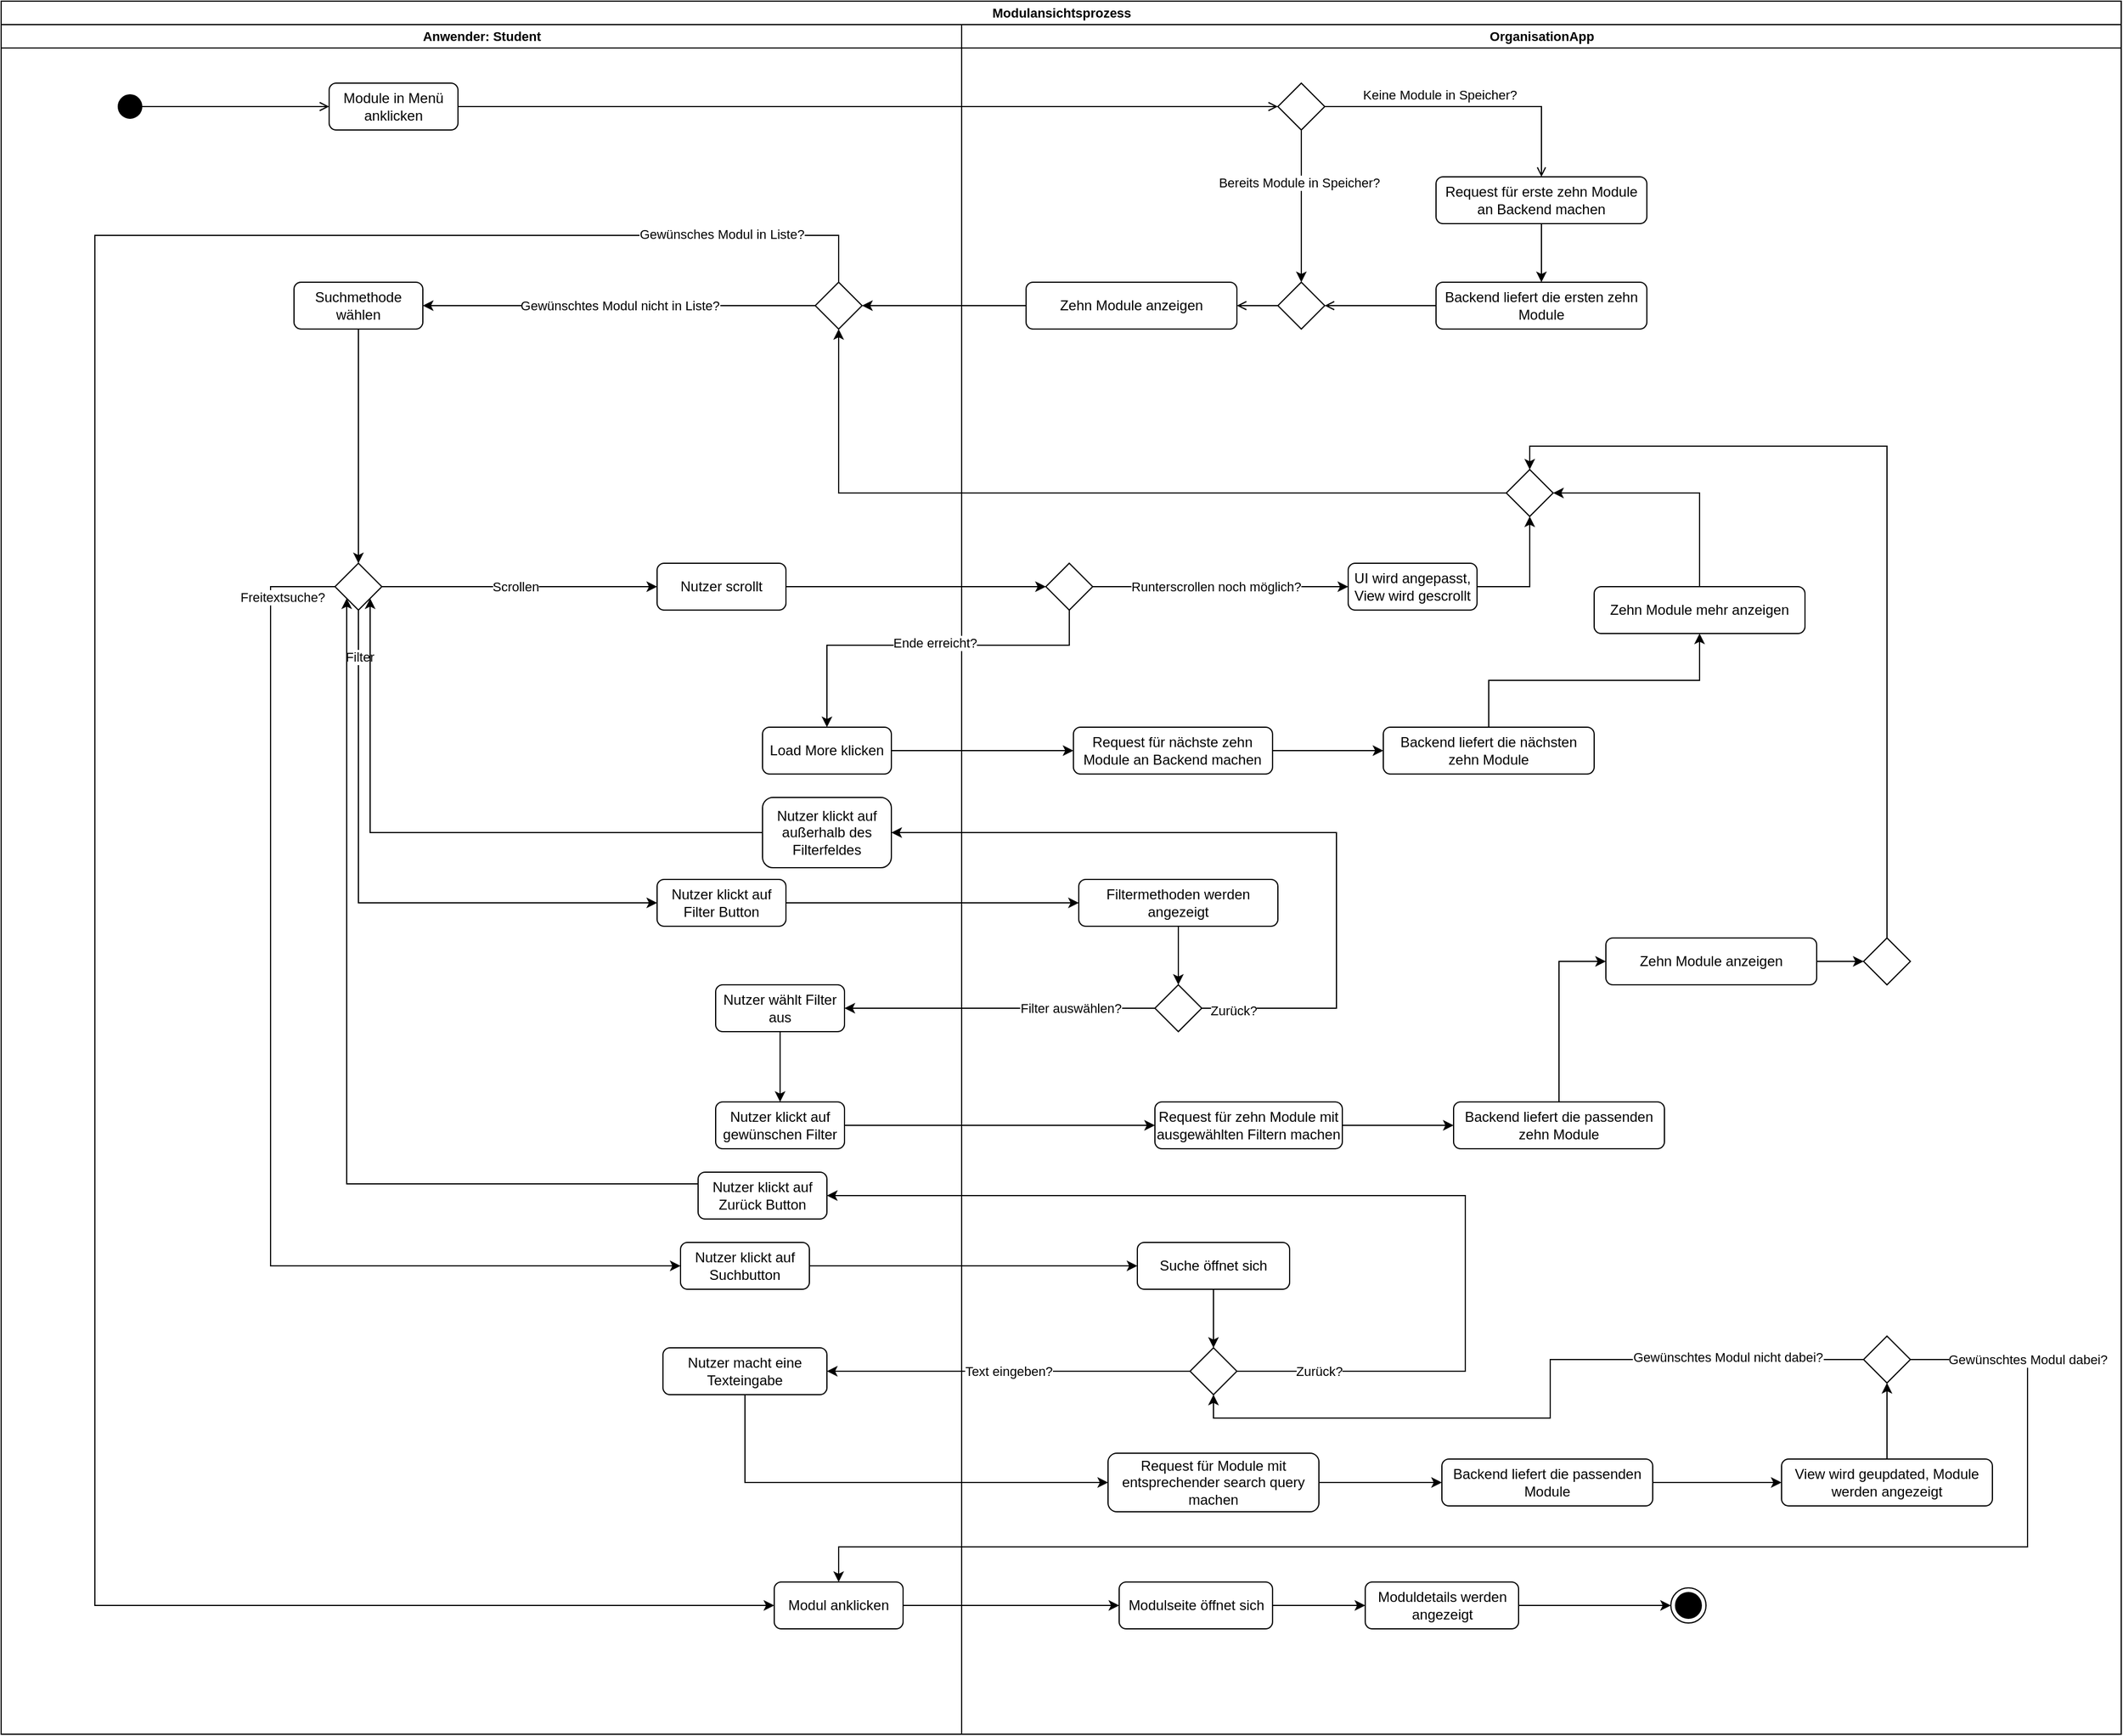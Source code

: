 <mxfile version="22.1.18" type="device">
  <diagram id="prtHgNgQTEPvFCAcTncT" name="Page-1">
    <mxGraphModel dx="2476" dy="1744" grid="1" gridSize="10" guides="1" tooltips="1" connect="1" arrows="1" fold="1" page="1" pageScale="1" pageWidth="2339" pageHeight="3300" math="0" shadow="0">
      <root>
        <mxCell id="0" />
        <mxCell id="1" parent="0" />
        <mxCell id="r15vyIwHmRAf6tkdbMvE-11" value="Modulansichtsprozess" style="swimlane;childLayout=stackLayout;resizeParent=1;resizeParentMax=0;startSize=20;html=1;fontFamily=Helvetica;fontSize=11;fontColor=default;" parent="1" vertex="1">
          <mxGeometry x="220" y="50" width="1810" height="1480" as="geometry" />
        </mxCell>
        <mxCell id="r15vyIwHmRAf6tkdbMvE-21" style="edgeStyle=orthogonalEdgeStyle;shape=connector;rounded=0;orthogonalLoop=1;jettySize=auto;html=1;labelBackgroundColor=default;strokeColor=default;align=center;verticalAlign=middle;fontFamily=Helvetica;fontSize=11;fontColor=default;endArrow=open;endFill=0;" parent="r15vyIwHmRAf6tkdbMvE-11" source="r15vyIwHmRAf6tkdbMvE-18" target="r15vyIwHmRAf6tkdbMvE-20" edge="1">
          <mxGeometry relative="1" as="geometry" />
        </mxCell>
        <mxCell id="QunfoDuiT3JNYUIYLlpC-7" style="edgeStyle=orthogonalEdgeStyle;rounded=0;orthogonalLoop=1;jettySize=auto;html=1;entryX=1;entryY=0.5;entryDx=0;entryDy=0;" edge="1" parent="r15vyIwHmRAf6tkdbMvE-11" source="0JrusJnMJfVBX46V95SI-2" target="0JrusJnMJfVBX46V95SI-110">
          <mxGeometry relative="1" as="geometry" />
        </mxCell>
        <mxCell id="QunfoDuiT3JNYUIYLlpC-31" style="edgeStyle=orthogonalEdgeStyle;rounded=0;orthogonalLoop=1;jettySize=auto;html=1;entryX=0.5;entryY=1;entryDx=0;entryDy=0;exitX=0;exitY=0.5;exitDx=0;exitDy=0;" edge="1" parent="r15vyIwHmRAf6tkdbMvE-11" source="QunfoDuiT3JNYUIYLlpC-45" target="0JrusJnMJfVBX46V95SI-110">
          <mxGeometry relative="1" as="geometry">
            <Array as="points">
              <mxPoint x="715" y="420" />
            </Array>
          </mxGeometry>
        </mxCell>
        <mxCell id="r15vyIwHmRAf6tkdbMvE-12" value="Anwender: Student" style="swimlane;startSize=20;html=1;fontFamily=Helvetica;fontSize=11;fontColor=default;" parent="r15vyIwHmRAf6tkdbMvE-11" vertex="1">
          <mxGeometry y="20" width="820" height="1460" as="geometry" />
        </mxCell>
        <mxCell id="QunfoDuiT3JNYUIYLlpC-18" value="Gewünschtes Modul nicht in Liste?" style="edgeStyle=orthogonalEdgeStyle;rounded=0;orthogonalLoop=1;jettySize=auto;html=1;exitX=0;exitY=0.5;exitDx=0;exitDy=0;entryX=1;entryY=0.5;entryDx=0;entryDy=0;" edge="1" parent="r15vyIwHmRAf6tkdbMvE-12" source="0JrusJnMJfVBX46V95SI-110" target="QunfoDuiT3JNYUIYLlpC-17">
          <mxGeometry relative="1" as="geometry">
            <mxPoint x="735" y="340" as="sourcePoint" />
          </mxGeometry>
        </mxCell>
        <mxCell id="0JrusJnMJfVBX46V95SI-110" value="" style="rhombus;whiteSpace=wrap;html=1;" parent="r15vyIwHmRAf6tkdbMvE-12" vertex="1">
          <mxGeometry x="695" y="220" width="40" height="40" as="geometry" />
        </mxCell>
        <mxCell id="r15vyIwHmRAf6tkdbMvE-15" value="" style="ellipse;whiteSpace=wrap;html=1;fillColor=#000000;" parent="r15vyIwHmRAf6tkdbMvE-12" vertex="1">
          <mxGeometry x="100" y="60" width="20" height="20" as="geometry" />
        </mxCell>
        <mxCell id="r15vyIwHmRAf6tkdbMvE-18" value="Module in Menü anklicken" style="rounded=1;whiteSpace=wrap;html=1;" parent="r15vyIwHmRAf6tkdbMvE-12" vertex="1">
          <mxGeometry x="280" y="50" width="110" height="40" as="geometry" />
        </mxCell>
        <mxCell id="r15vyIwHmRAf6tkdbMvE-17" style="edgeStyle=orthogonalEdgeStyle;shape=connector;rounded=0;orthogonalLoop=1;jettySize=auto;html=1;labelBackgroundColor=default;strokeColor=default;align=center;verticalAlign=middle;fontFamily=Helvetica;fontSize=11;fontColor=default;endArrow=open;endFill=0;" parent="r15vyIwHmRAf6tkdbMvE-12" source="r15vyIwHmRAf6tkdbMvE-15" target="r15vyIwHmRAf6tkdbMvE-18" edge="1">
          <mxGeometry relative="1" as="geometry">
            <mxPoint x="470" y="50" as="targetPoint" />
          </mxGeometry>
        </mxCell>
        <mxCell id="QunfoDuiT3JNYUIYLlpC-17" value="Suchmethode wählen" style="rounded=1;whiteSpace=wrap;html=1;" vertex="1" parent="r15vyIwHmRAf6tkdbMvE-12">
          <mxGeometry x="250" y="220" width="110" height="40" as="geometry" />
        </mxCell>
        <mxCell id="QunfoDuiT3JNYUIYLlpC-8" style="edgeStyle=orthogonalEdgeStyle;rounded=0;orthogonalLoop=1;jettySize=auto;html=1;entryX=0;entryY=0.5;entryDx=0;entryDy=0;exitX=0.5;exitY=0;exitDx=0;exitDy=0;" edge="1" parent="r15vyIwHmRAf6tkdbMvE-11" source="0JrusJnMJfVBX46V95SI-110" target="QunfoDuiT3JNYUIYLlpC-10">
          <mxGeometry relative="1" as="geometry">
            <mxPoint x="670" y="320" as="targetPoint" />
            <Array as="points">
              <mxPoint x="715" y="200" />
              <mxPoint x="80" y="200" />
              <mxPoint x="80" y="1370" />
            </Array>
          </mxGeometry>
        </mxCell>
        <mxCell id="QunfoDuiT3JNYUIYLlpC-9" value="Gewünsches Modul in Liste?" style="edgeLabel;html=1;align=center;verticalAlign=middle;resizable=0;points=[];" vertex="1" connectable="0" parent="QunfoDuiT3JNYUIYLlpC-8">
          <mxGeometry x="0.092" y="1" relative="1" as="geometry">
            <mxPoint x="534" y="-650" as="offset" />
          </mxGeometry>
        </mxCell>
        <mxCell id="QunfoDuiT3JNYUIYLlpC-19" style="edgeStyle=orthogonalEdgeStyle;rounded=0;orthogonalLoop=1;jettySize=auto;html=1;entryX=0.5;entryY=0;entryDx=0;entryDy=0;" edge="1" parent="r15vyIwHmRAf6tkdbMvE-11" source="QunfoDuiT3JNYUIYLlpC-17" target="QunfoDuiT3JNYUIYLlpC-20">
          <mxGeometry relative="1" as="geometry">
            <mxPoint x="305" y="680" as="targetPoint" />
          </mxGeometry>
        </mxCell>
        <mxCell id="r15vyIwHmRAf6tkdbMvE-13" value="OrganisationApp" style="swimlane;startSize=20;html=1;fontFamily=Helvetica;fontSize=11;fontColor=default;" parent="r15vyIwHmRAf6tkdbMvE-11" vertex="1">
          <mxGeometry x="820" y="20" width="990" height="1460" as="geometry" />
        </mxCell>
        <mxCell id="0JrusJnMJfVBX46V95SI-3" style="edgeStyle=orthogonalEdgeStyle;rounded=0;orthogonalLoop=1;jettySize=auto;html=1;endArrow=open;endFill=0;entryX=0.5;entryY=0;entryDx=0;entryDy=0;" parent="r15vyIwHmRAf6tkdbMvE-13" source="r15vyIwHmRAf6tkdbMvE-20" target="lxgantifRZ7oLD4zVD7n-150" edge="1">
          <mxGeometry relative="1" as="geometry" />
        </mxCell>
        <mxCell id="0JrusJnMJfVBX46V95SI-4" value="Keine Module in Speicher?" style="edgeLabel;html=1;align=center;verticalAlign=middle;resizable=0;points=[];" parent="0JrusJnMJfVBX46V95SI-3" vertex="1" connectable="0">
          <mxGeometry x="0.131" y="-1" relative="1" as="geometry">
            <mxPoint x="-41" y="-11" as="offset" />
          </mxGeometry>
        </mxCell>
        <mxCell id="QunfoDuiT3JNYUIYLlpC-3" style="edgeStyle=orthogonalEdgeStyle;rounded=0;orthogonalLoop=1;jettySize=auto;html=1;entryX=0.5;entryY=0;entryDx=0;entryDy=0;" edge="1" parent="r15vyIwHmRAf6tkdbMvE-13" source="r15vyIwHmRAf6tkdbMvE-20" target="QunfoDuiT3JNYUIYLlpC-4">
          <mxGeometry relative="1" as="geometry">
            <mxPoint x="90" y="200" as="targetPoint" />
          </mxGeometry>
        </mxCell>
        <mxCell id="QunfoDuiT3JNYUIYLlpC-6" value="Bereits Module in Speicher?" style="edgeLabel;html=1;align=center;verticalAlign=middle;resizable=0;points=[];" vertex="1" connectable="0" parent="QunfoDuiT3JNYUIYLlpC-3">
          <mxGeometry x="-0.314" y="-2" relative="1" as="geometry">
            <mxPoint as="offset" />
          </mxGeometry>
        </mxCell>
        <mxCell id="r15vyIwHmRAf6tkdbMvE-20" value="" style="rhombus;whiteSpace=wrap;html=1;" parent="r15vyIwHmRAf6tkdbMvE-13" vertex="1">
          <mxGeometry x="270" y="50" width="40" height="40" as="geometry" />
        </mxCell>
        <mxCell id="0JrusJnMJfVBX46V95SI-2" value="Zehn Module anzeigen" style="rounded=1;whiteSpace=wrap;html=1;" parent="r15vyIwHmRAf6tkdbMvE-13" vertex="1">
          <mxGeometry x="55" y="220" width="180" height="40" as="geometry" />
        </mxCell>
        <mxCell id="QunfoDuiT3JNYUIYLlpC-1" style="edgeStyle=orthogonalEdgeStyle;rounded=0;orthogonalLoop=1;jettySize=auto;html=1;entryX=0.5;entryY=0;entryDx=0;entryDy=0;" edge="1" parent="r15vyIwHmRAf6tkdbMvE-13" source="lxgantifRZ7oLD4zVD7n-150" target="lxgantifRZ7oLD4zVD7n-152">
          <mxGeometry relative="1" as="geometry" />
        </mxCell>
        <mxCell id="lxgantifRZ7oLD4zVD7n-150" value="Request für erste zehn Module an Backend machen" style="rounded=1;whiteSpace=wrap;html=1;" parent="r15vyIwHmRAf6tkdbMvE-13" vertex="1">
          <mxGeometry x="405" y="130" width="180" height="40" as="geometry" />
        </mxCell>
        <mxCell id="lxgantifRZ7oLD4zVD7n-155" style="edgeStyle=orthogonalEdgeStyle;shape=connector;rounded=0;orthogonalLoop=1;jettySize=auto;html=1;labelBackgroundColor=default;strokeColor=default;align=center;verticalAlign=middle;fontFamily=Helvetica;fontSize=11;fontColor=default;endArrow=open;endFill=0;" parent="r15vyIwHmRAf6tkdbMvE-13" source="QunfoDuiT3JNYUIYLlpC-4" target="0JrusJnMJfVBX46V95SI-2" edge="1">
          <mxGeometry relative="1" as="geometry" />
        </mxCell>
        <mxCell id="lxgantifRZ7oLD4zVD7n-152" value="Backend liefert die ersten zehn Module" style="rounded=1;whiteSpace=wrap;html=1;" parent="r15vyIwHmRAf6tkdbMvE-13" vertex="1">
          <mxGeometry x="405" y="220" width="180" height="40" as="geometry" />
        </mxCell>
        <mxCell id="QunfoDuiT3JNYUIYLlpC-5" value="" style="edgeStyle=orthogonalEdgeStyle;shape=connector;rounded=0;orthogonalLoop=1;jettySize=auto;html=1;labelBackgroundColor=default;strokeColor=default;align=center;verticalAlign=middle;fontFamily=Helvetica;fontSize=11;fontColor=default;endArrow=open;endFill=0;" edge="1" parent="r15vyIwHmRAf6tkdbMvE-13" source="lxgantifRZ7oLD4zVD7n-152" target="QunfoDuiT3JNYUIYLlpC-4">
          <mxGeometry relative="1" as="geometry">
            <mxPoint x="1445" y="310" as="sourcePoint" />
            <mxPoint x="1280" y="360" as="targetPoint" />
          </mxGeometry>
        </mxCell>
        <mxCell id="QunfoDuiT3JNYUIYLlpC-4" value="" style="rhombus;whiteSpace=wrap;html=1;" vertex="1" parent="r15vyIwHmRAf6tkdbMvE-13">
          <mxGeometry x="270.0" y="220" width="40" height="40" as="geometry" />
        </mxCell>
        <mxCell id="QunfoDuiT3JNYUIYLlpC-11" style="edgeStyle=orthogonalEdgeStyle;rounded=0;orthogonalLoop=1;jettySize=auto;html=1;" edge="1" parent="r15vyIwHmRAf6tkdbMvE-13" source="QunfoDuiT3JNYUIYLlpC-10" target="QunfoDuiT3JNYUIYLlpC-12">
          <mxGeometry relative="1" as="geometry">
            <mxPoint x="90" y="168.34" as="targetPoint" />
          </mxGeometry>
        </mxCell>
        <mxCell id="QunfoDuiT3JNYUIYLlpC-10" value="Modul anklicken" style="rounded=1;whiteSpace=wrap;html=1;" vertex="1" parent="r15vyIwHmRAf6tkdbMvE-13">
          <mxGeometry x="-160" y="1330.0" width="110" height="40" as="geometry" />
        </mxCell>
        <mxCell id="QunfoDuiT3JNYUIYLlpC-14" style="edgeStyle=orthogonalEdgeStyle;rounded=0;orthogonalLoop=1;jettySize=auto;html=1;entryX=0;entryY=0.5;entryDx=0;entryDy=0;" edge="1" parent="r15vyIwHmRAf6tkdbMvE-13" source="QunfoDuiT3JNYUIYLlpC-12" target="QunfoDuiT3JNYUIYLlpC-47">
          <mxGeometry relative="1" as="geometry">
            <mxPoint x="340.5" y="1350.0" as="targetPoint" />
          </mxGeometry>
        </mxCell>
        <mxCell id="QunfoDuiT3JNYUIYLlpC-12" value="Modulseite öffnet sich" style="rounded=1;whiteSpace=wrap;html=1;" vertex="1" parent="r15vyIwHmRAf6tkdbMvE-13">
          <mxGeometry x="134.5" y="1330.0" width="130.93" height="40" as="geometry" />
        </mxCell>
        <mxCell id="QunfoDuiT3JNYUIYLlpC-48" style="edgeStyle=orthogonalEdgeStyle;rounded=0;orthogonalLoop=1;jettySize=auto;html=1;entryX=0;entryY=0.5;entryDx=0;entryDy=0;" edge="1" parent="r15vyIwHmRAf6tkdbMvE-13" source="QunfoDuiT3JNYUIYLlpC-47" target="QunfoDuiT3JNYUIYLlpC-50">
          <mxGeometry relative="1" as="geometry">
            <mxPoint x="600.5" y="1350.0" as="targetPoint" />
          </mxGeometry>
        </mxCell>
        <mxCell id="QunfoDuiT3JNYUIYLlpC-47" value="Moduldetails werden angezeigt" style="rounded=1;whiteSpace=wrap;html=1;" vertex="1" parent="r15vyIwHmRAf6tkdbMvE-13">
          <mxGeometry x="344.57" y="1330.0" width="130.93" height="40" as="geometry" />
        </mxCell>
        <mxCell id="QunfoDuiT3JNYUIYLlpC-50" value="" style="ellipse;html=1;shape=endState;fillColor=#000000;strokeColor=#000000;fontFamily=Helvetica;fontSize=11;fontColor=default;" vertex="1" parent="r15vyIwHmRAf6tkdbMvE-13">
          <mxGeometry x="605.5" y="1335" width="30" height="30" as="geometry" />
        </mxCell>
        <mxCell id="QunfoDuiT3JNYUIYLlpC-38" style="edgeStyle=orthogonalEdgeStyle;rounded=0;orthogonalLoop=1;jettySize=auto;html=1;entryX=0.5;entryY=0;entryDx=0;entryDy=0;" edge="1" parent="r15vyIwHmRAf6tkdbMvE-13" source="QunfoDuiT3JNYUIYLlpC-33" target="lxgantifRZ7oLD4zVD7n-121">
          <mxGeometry relative="1" as="geometry">
            <Array as="points">
              <mxPoint x="92" y="530" />
              <mxPoint x="-115" y="530" />
            </Array>
          </mxGeometry>
        </mxCell>
        <mxCell id="QunfoDuiT3JNYUIYLlpC-39" value="Ende erreicht?" style="edgeLabel;html=1;align=center;verticalAlign=middle;resizable=0;points=[];" vertex="1" connectable="0" parent="QunfoDuiT3JNYUIYLlpC-38">
          <mxGeometry x="-0.056" y="-2" relative="1" as="geometry">
            <mxPoint as="offset" />
          </mxGeometry>
        </mxCell>
        <mxCell id="QunfoDuiT3JNYUIYLlpC-40" style="edgeStyle=orthogonalEdgeStyle;rounded=0;orthogonalLoop=1;jettySize=auto;html=1;entryX=0;entryY=0.5;entryDx=0;entryDy=0;" edge="1" parent="r15vyIwHmRAf6tkdbMvE-13" source="lxgantifRZ7oLD4zVD7n-121" target="QunfoDuiT3JNYUIYLlpC-41">
          <mxGeometry relative="1" as="geometry">
            <mxPoint x="130" y="620" as="targetPoint" />
          </mxGeometry>
        </mxCell>
        <mxCell id="QunfoDuiT3JNYUIYLlpC-55" style="edgeStyle=orthogonalEdgeStyle;rounded=0;orthogonalLoop=1;jettySize=auto;html=1;" edge="1" parent="r15vyIwHmRAf6tkdbMvE-13" source="QunfoDuiT3JNYUIYLlpC-54" target="QunfoDuiT3JNYUIYLlpC-33">
          <mxGeometry relative="1" as="geometry" />
        </mxCell>
        <mxCell id="QunfoDuiT3JNYUIYLlpC-58" style="edgeStyle=orthogonalEdgeStyle;rounded=0;orthogonalLoop=1;jettySize=auto;html=1;entryX=0;entryY=0.5;entryDx=0;entryDy=0;" edge="1" parent="r15vyIwHmRAf6tkdbMvE-13" source="QunfoDuiT3JNYUIYLlpC-56" target="QunfoDuiT3JNYUIYLlpC-59">
          <mxGeometry relative="1" as="geometry">
            <mxPoint x="71.88" y="730" as="targetPoint" />
          </mxGeometry>
        </mxCell>
        <mxCell id="QunfoDuiT3JNYUIYLlpC-64" style="edgeStyle=orthogonalEdgeStyle;rounded=0;orthogonalLoop=1;jettySize=auto;html=1;entryX=1;entryY=0.5;entryDx=0;entryDy=0;" edge="1" parent="r15vyIwHmRAf6tkdbMvE-13" source="QunfoDuiT3JNYUIYLlpC-62" target="QunfoDuiT3JNYUIYLlpC-66">
          <mxGeometry relative="1" as="geometry">
            <mxPoint x="60" y="840" as="targetPoint" />
          </mxGeometry>
        </mxCell>
        <mxCell id="QunfoDuiT3JNYUIYLlpC-81" value="Filter auswählen?" style="edgeLabel;html=1;align=center;verticalAlign=middle;resizable=0;points=[];" vertex="1" connectable="0" parent="QunfoDuiT3JNYUIYLlpC-64">
          <mxGeometry x="-0.455" relative="1" as="geometry">
            <mxPoint as="offset" />
          </mxGeometry>
        </mxCell>
        <mxCell id="QunfoDuiT3JNYUIYLlpC-69" style="edgeStyle=orthogonalEdgeStyle;rounded=0;orthogonalLoop=1;jettySize=auto;html=1;entryX=0;entryY=0.5;entryDx=0;entryDy=0;" edge="1" parent="r15vyIwHmRAf6tkdbMvE-13" source="QunfoDuiT3JNYUIYLlpC-68" target="QunfoDuiT3JNYUIYLlpC-70">
          <mxGeometry relative="1" as="geometry">
            <mxPoint x="160" y="940" as="targetPoint" />
          </mxGeometry>
        </mxCell>
        <mxCell id="QunfoDuiT3JNYUIYLlpC-20" value="" style="rhombus;whiteSpace=wrap;html=1;" vertex="1" parent="r15vyIwHmRAf6tkdbMvE-13">
          <mxGeometry x="-535" y="460" width="40" height="40" as="geometry" />
        </mxCell>
        <mxCell id="lxgantifRZ7oLD4zVD7n-121" value="Load More klicken" style="rounded=1;whiteSpace=wrap;html=1;" parent="r15vyIwHmRAf6tkdbMvE-13" vertex="1">
          <mxGeometry x="-170" y="600" width="110" height="40" as="geometry" />
        </mxCell>
        <mxCell id="QunfoDuiT3JNYUIYLlpC-54" value="Nutzer scrollt" style="rounded=1;whiteSpace=wrap;html=1;" vertex="1" parent="r15vyIwHmRAf6tkdbMvE-13">
          <mxGeometry x="-260" y="460" width="110" height="40" as="geometry" />
        </mxCell>
        <mxCell id="QunfoDuiT3JNYUIYLlpC-24" style="edgeStyle=orthogonalEdgeStyle;rounded=0;orthogonalLoop=1;jettySize=auto;html=1;exitX=1;exitY=0.5;exitDx=0;exitDy=0;entryX=0;entryY=0.5;entryDx=0;entryDy=0;" edge="1" parent="r15vyIwHmRAf6tkdbMvE-13" source="QunfoDuiT3JNYUIYLlpC-20" target="QunfoDuiT3JNYUIYLlpC-54">
          <mxGeometry relative="1" as="geometry">
            <mxPoint x="-270" y="480" as="targetPoint" />
          </mxGeometry>
        </mxCell>
        <mxCell id="QunfoDuiT3JNYUIYLlpC-25" value="Scrollen" style="edgeLabel;html=1;align=center;verticalAlign=middle;resizable=0;points=[];" vertex="1" connectable="0" parent="QunfoDuiT3JNYUIYLlpC-24">
          <mxGeometry x="-0.033" relative="1" as="geometry">
            <mxPoint as="offset" />
          </mxGeometry>
        </mxCell>
        <mxCell id="QunfoDuiT3JNYUIYLlpC-56" value="Nutzer klickt auf Filter Button" style="rounded=1;whiteSpace=wrap;html=1;" vertex="1" parent="r15vyIwHmRAf6tkdbMvE-13">
          <mxGeometry x="-260" y="730" width="110" height="40" as="geometry" />
        </mxCell>
        <mxCell id="QunfoDuiT3JNYUIYLlpC-52" style="edgeStyle=orthogonalEdgeStyle;rounded=0;orthogonalLoop=1;jettySize=auto;html=1;entryX=0;entryY=0.5;entryDx=0;entryDy=0;" edge="1" parent="r15vyIwHmRAf6tkdbMvE-13" source="QunfoDuiT3JNYUIYLlpC-20" target="QunfoDuiT3JNYUIYLlpC-56">
          <mxGeometry relative="1" as="geometry">
            <mxPoint x="-515" y="710" as="targetPoint" />
            <Array as="points">
              <mxPoint x="-515" y="750" />
            </Array>
          </mxGeometry>
        </mxCell>
        <mxCell id="QunfoDuiT3JNYUIYLlpC-53" value="Filter" style="edgeLabel;html=1;align=center;verticalAlign=middle;resizable=0;points=[];" vertex="1" connectable="0" parent="QunfoDuiT3JNYUIYLlpC-52">
          <mxGeometry x="-0.008" relative="1" as="geometry">
            <mxPoint y="-210" as="offset" />
          </mxGeometry>
        </mxCell>
        <mxCell id="QunfoDuiT3JNYUIYLlpC-66" value="Nutzer wählt Filter aus" style="rounded=1;whiteSpace=wrap;html=1;" vertex="1" parent="r15vyIwHmRAf6tkdbMvE-13">
          <mxGeometry x="-210" y="820" width="110" height="40" as="geometry" />
        </mxCell>
        <mxCell id="QunfoDuiT3JNYUIYLlpC-68" value="Nutzer klickt auf gewünschen Filter" style="rounded=1;whiteSpace=wrap;html=1;" vertex="1" parent="r15vyIwHmRAf6tkdbMvE-13">
          <mxGeometry x="-210" y="920" width="110" height="40" as="geometry" />
        </mxCell>
        <mxCell id="QunfoDuiT3JNYUIYLlpC-67" style="edgeStyle=orthogonalEdgeStyle;rounded=0;orthogonalLoop=1;jettySize=auto;html=1;entryX=0.5;entryY=0;entryDx=0;entryDy=0;" edge="1" parent="r15vyIwHmRAf6tkdbMvE-13" source="QunfoDuiT3JNYUIYLlpC-66" target="QunfoDuiT3JNYUIYLlpC-68">
          <mxGeometry relative="1" as="geometry">
            <mxPoint x="-155" y="930" as="targetPoint" />
          </mxGeometry>
        </mxCell>
        <mxCell id="QunfoDuiT3JNYUIYLlpC-85" value="Nutzer klickt auf Suchbutton" style="rounded=1;whiteSpace=wrap;html=1;" vertex="1" parent="r15vyIwHmRAf6tkdbMvE-13">
          <mxGeometry x="-240" y="1040" width="110" height="40" as="geometry" />
        </mxCell>
        <mxCell id="QunfoDuiT3JNYUIYLlpC-92" value="Nutzer macht eine Texteingabe" style="rounded=1;whiteSpace=wrap;html=1;" vertex="1" parent="r15vyIwHmRAf6tkdbMvE-13">
          <mxGeometry x="-255" y="1130" width="140" height="40" as="geometry" />
        </mxCell>
        <mxCell id="QunfoDuiT3JNYUIYLlpC-106" style="edgeStyle=orthogonalEdgeStyle;rounded=0;orthogonalLoop=1;jettySize=auto;html=1;exitX=0;exitY=0.25;exitDx=0;exitDy=0;entryX=0;entryY=1;entryDx=0;entryDy=0;" edge="1" parent="r15vyIwHmRAf6tkdbMvE-13" source="QunfoDuiT3JNYUIYLlpC-103" target="QunfoDuiT3JNYUIYLlpC-20">
          <mxGeometry relative="1" as="geometry">
            <mxPoint x="-550" y="540.0" as="targetPoint" />
          </mxGeometry>
        </mxCell>
        <mxCell id="QunfoDuiT3JNYUIYLlpC-103" value="Nutzer klickt auf Zurück Button" style="rounded=1;whiteSpace=wrap;html=1;" vertex="1" parent="r15vyIwHmRAf6tkdbMvE-13">
          <mxGeometry x="-225" y="980" width="110" height="40" as="geometry" />
        </mxCell>
        <mxCell id="QunfoDuiT3JNYUIYLlpC-110" style="edgeStyle=orthogonalEdgeStyle;rounded=0;orthogonalLoop=1;jettySize=auto;html=1;entryX=1;entryY=1;entryDx=0;entryDy=0;" edge="1" parent="r15vyIwHmRAf6tkdbMvE-13" source="QunfoDuiT3JNYUIYLlpC-107" target="QunfoDuiT3JNYUIYLlpC-20">
          <mxGeometry relative="1" as="geometry" />
        </mxCell>
        <mxCell id="QunfoDuiT3JNYUIYLlpC-107" value="Nutzer klickt auf außerhalb des Filterfeldes" style="rounded=1;whiteSpace=wrap;html=1;" vertex="1" parent="r15vyIwHmRAf6tkdbMvE-13">
          <mxGeometry x="-170" y="660" width="110" height="60" as="geometry" />
        </mxCell>
        <mxCell id="QunfoDuiT3JNYUIYLlpC-46" style="edgeStyle=orthogonalEdgeStyle;rounded=0;orthogonalLoop=1;jettySize=auto;html=1;entryX=0.5;entryY=1;entryDx=0;entryDy=0;" edge="1" parent="r15vyIwHmRAf6tkdbMvE-13" source="QunfoDuiT3JNYUIYLlpC-28" target="QunfoDuiT3JNYUIYLlpC-45">
          <mxGeometry relative="1" as="geometry" />
        </mxCell>
        <mxCell id="QunfoDuiT3JNYUIYLlpC-21" style="edgeStyle=orthogonalEdgeStyle;rounded=0;orthogonalLoop=1;jettySize=auto;html=1;entryX=0;entryY=0.5;entryDx=0;entryDy=0;entryPerimeter=0;" edge="1" parent="r15vyIwHmRAf6tkdbMvE-13" source="QunfoDuiT3JNYUIYLlpC-20" target="QunfoDuiT3JNYUIYLlpC-85">
          <mxGeometry relative="1" as="geometry">
            <mxPoint x="-620" y="940" as="targetPoint" />
            <Array as="points">
              <mxPoint x="-590" y="480" />
              <mxPoint x="-590" y="1060" />
            </Array>
          </mxGeometry>
        </mxCell>
        <mxCell id="QunfoDuiT3JNYUIYLlpC-22" value="Freitextsuche?" style="edgeLabel;html=1;align=center;verticalAlign=middle;resizable=0;points=[];" vertex="1" connectable="0" parent="QunfoDuiT3JNYUIYLlpC-21">
          <mxGeometry x="-0.009" y="-2" relative="1" as="geometry">
            <mxPoint x="12" y="-424" as="offset" />
          </mxGeometry>
        </mxCell>
        <mxCell id="QunfoDuiT3JNYUIYLlpC-28" value="UI wird angepasst, View wird gescrollt" style="rounded=1;whiteSpace=wrap;html=1;" vertex="1" parent="r15vyIwHmRAf6tkdbMvE-13">
          <mxGeometry x="330" y="460" width="110" height="40" as="geometry" />
        </mxCell>
        <mxCell id="QunfoDuiT3JNYUIYLlpC-34" style="edgeStyle=orthogonalEdgeStyle;rounded=0;orthogonalLoop=1;jettySize=auto;html=1;entryX=0;entryY=0.5;entryDx=0;entryDy=0;" edge="1" parent="r15vyIwHmRAf6tkdbMvE-13" source="QunfoDuiT3JNYUIYLlpC-33" target="QunfoDuiT3JNYUIYLlpC-28">
          <mxGeometry relative="1" as="geometry" />
        </mxCell>
        <mxCell id="QunfoDuiT3JNYUIYLlpC-35" value="Runterscrollen noch möglich?" style="edgeLabel;html=1;align=center;verticalAlign=middle;resizable=0;points=[];" vertex="1" connectable="0" parent="QunfoDuiT3JNYUIYLlpC-34">
          <mxGeometry x="-0.362" y="2" relative="1" as="geometry">
            <mxPoint x="35" y="2" as="offset" />
          </mxGeometry>
        </mxCell>
        <mxCell id="QunfoDuiT3JNYUIYLlpC-33" value="" style="rhombus;whiteSpace=wrap;html=1;" vertex="1" parent="r15vyIwHmRAf6tkdbMvE-13">
          <mxGeometry x="71.88" y="460" width="40" height="40" as="geometry" />
        </mxCell>
        <mxCell id="QunfoDuiT3JNYUIYLlpC-43" style="edgeStyle=orthogonalEdgeStyle;rounded=0;orthogonalLoop=1;jettySize=auto;html=1;entryX=0;entryY=0.5;entryDx=0;entryDy=0;" edge="1" parent="r15vyIwHmRAf6tkdbMvE-13" source="QunfoDuiT3JNYUIYLlpC-41" target="QunfoDuiT3JNYUIYLlpC-42">
          <mxGeometry relative="1" as="geometry" />
        </mxCell>
        <mxCell id="QunfoDuiT3JNYUIYLlpC-41" value="Request für nächste zehn Module an Backend machen" style="rounded=1;whiteSpace=wrap;html=1;" vertex="1" parent="r15vyIwHmRAf6tkdbMvE-13">
          <mxGeometry x="95.43" y="600" width="170" height="40" as="geometry" />
        </mxCell>
        <mxCell id="QunfoDuiT3JNYUIYLlpC-79" style="edgeStyle=orthogonalEdgeStyle;rounded=0;orthogonalLoop=1;jettySize=auto;html=1;entryX=0.5;entryY=1;entryDx=0;entryDy=0;" edge="1" parent="r15vyIwHmRAf6tkdbMvE-13" source="QunfoDuiT3JNYUIYLlpC-42" target="QunfoDuiT3JNYUIYLlpC-72">
          <mxGeometry relative="1" as="geometry" />
        </mxCell>
        <mxCell id="QunfoDuiT3JNYUIYLlpC-42" value="Backend liefert die nächsten zehn Module" style="rounded=1;whiteSpace=wrap;html=1;" vertex="1" parent="r15vyIwHmRAf6tkdbMvE-13">
          <mxGeometry x="360" y="600" width="180" height="40" as="geometry" />
        </mxCell>
        <mxCell id="QunfoDuiT3JNYUIYLlpC-45" value="" style="rhombus;whiteSpace=wrap;html=1;" vertex="1" parent="r15vyIwHmRAf6tkdbMvE-13">
          <mxGeometry x="465" y="380" width="40" height="40" as="geometry" />
        </mxCell>
        <mxCell id="QunfoDuiT3JNYUIYLlpC-61" style="edgeStyle=orthogonalEdgeStyle;rounded=0;orthogonalLoop=1;jettySize=auto;html=1;entryX=0.5;entryY=0;entryDx=0;entryDy=0;" edge="1" parent="r15vyIwHmRAf6tkdbMvE-13" source="QunfoDuiT3JNYUIYLlpC-59" target="QunfoDuiT3JNYUIYLlpC-62">
          <mxGeometry relative="1" as="geometry">
            <mxPoint x="420" y="730" as="targetPoint" />
          </mxGeometry>
        </mxCell>
        <mxCell id="QunfoDuiT3JNYUIYLlpC-59" value="Filtermethoden werden angezeigt" style="rounded=1;whiteSpace=wrap;html=1;" vertex="1" parent="r15vyIwHmRAf6tkdbMvE-13">
          <mxGeometry x="100" y="730" width="170" height="40" as="geometry" />
        </mxCell>
        <mxCell id="QunfoDuiT3JNYUIYLlpC-62" value="" style="rhombus;whiteSpace=wrap;html=1;" vertex="1" parent="r15vyIwHmRAf6tkdbMvE-13">
          <mxGeometry x="165" y="820" width="40" height="40" as="geometry" />
        </mxCell>
        <mxCell id="QunfoDuiT3JNYUIYLlpC-75" style="edgeStyle=orthogonalEdgeStyle;rounded=0;orthogonalLoop=1;jettySize=auto;html=1;entryX=0;entryY=0.5;entryDx=0;entryDy=0;" edge="1" parent="r15vyIwHmRAf6tkdbMvE-13" source="QunfoDuiT3JNYUIYLlpC-70" target="QunfoDuiT3JNYUIYLlpC-71">
          <mxGeometry relative="1" as="geometry" />
        </mxCell>
        <mxCell id="QunfoDuiT3JNYUIYLlpC-70" value="Request für zehn Module mit ausgewählten Filtern machen" style="rounded=1;whiteSpace=wrap;html=1;" vertex="1" parent="r15vyIwHmRAf6tkdbMvE-13">
          <mxGeometry x="165" y="920" width="160" height="40" as="geometry" />
        </mxCell>
        <mxCell id="QunfoDuiT3JNYUIYLlpC-80" style="edgeStyle=orthogonalEdgeStyle;rounded=0;orthogonalLoop=1;jettySize=auto;html=1;entryX=0;entryY=0.5;entryDx=0;entryDy=0;" edge="1" parent="r15vyIwHmRAf6tkdbMvE-13" source="QunfoDuiT3JNYUIYLlpC-71" target="QunfoDuiT3JNYUIYLlpC-164">
          <mxGeometry relative="1" as="geometry">
            <mxPoint x="510" y="800" as="targetPoint" />
          </mxGeometry>
        </mxCell>
        <mxCell id="QunfoDuiT3JNYUIYLlpC-71" value="Backend liefert die passenden zehn Module" style="rounded=1;whiteSpace=wrap;html=1;" vertex="1" parent="r15vyIwHmRAf6tkdbMvE-13">
          <mxGeometry x="420" y="920" width="180" height="40" as="geometry" />
        </mxCell>
        <mxCell id="QunfoDuiT3JNYUIYLlpC-73" style="edgeStyle=orthogonalEdgeStyle;rounded=0;orthogonalLoop=1;jettySize=auto;html=1;entryX=1;entryY=0.5;entryDx=0;entryDy=0;exitX=0.5;exitY=0;exitDx=0;exitDy=0;" edge="1" parent="r15vyIwHmRAf6tkdbMvE-13" source="QunfoDuiT3JNYUIYLlpC-72" target="QunfoDuiT3JNYUIYLlpC-45">
          <mxGeometry relative="1" as="geometry" />
        </mxCell>
        <mxCell id="QunfoDuiT3JNYUIYLlpC-72" value="Zehn Module mehr anzeigen" style="rounded=1;whiteSpace=wrap;html=1;" vertex="1" parent="r15vyIwHmRAf6tkdbMvE-13">
          <mxGeometry x="540" y="480" width="180" height="40" as="geometry" />
        </mxCell>
        <mxCell id="QunfoDuiT3JNYUIYLlpC-162" style="edgeStyle=orthogonalEdgeStyle;rounded=0;orthogonalLoop=1;jettySize=auto;html=1;exitX=0.5;exitY=0;exitDx=0;exitDy=0;entryX=0.5;entryY=0;entryDx=0;entryDy=0;" edge="1" parent="r15vyIwHmRAf6tkdbMvE-13" source="QunfoDuiT3JNYUIYLlpC-78" target="QunfoDuiT3JNYUIYLlpC-45">
          <mxGeometry relative="1" as="geometry" />
        </mxCell>
        <mxCell id="QunfoDuiT3JNYUIYLlpC-78" value="" style="rhombus;whiteSpace=wrap;html=1;" vertex="1" parent="r15vyIwHmRAf6tkdbMvE-13">
          <mxGeometry x="770" y="780" width="40" height="40" as="geometry" />
        </mxCell>
        <mxCell id="QunfoDuiT3JNYUIYLlpC-89" style="edgeStyle=orthogonalEdgeStyle;rounded=0;orthogonalLoop=1;jettySize=auto;html=1;entryX=0.5;entryY=0;entryDx=0;entryDy=0;" edge="1" parent="r15vyIwHmRAf6tkdbMvE-13" source="QunfoDuiT3JNYUIYLlpC-87" target="QunfoDuiT3JNYUIYLlpC-88">
          <mxGeometry relative="1" as="geometry" />
        </mxCell>
        <mxCell id="QunfoDuiT3JNYUIYLlpC-87" value="Suche öffnet sich" style="rounded=1;whiteSpace=wrap;html=1;" vertex="1" parent="r15vyIwHmRAf6tkdbMvE-13">
          <mxGeometry x="150" y="1040" width="130" height="40" as="geometry" />
        </mxCell>
        <mxCell id="QunfoDuiT3JNYUIYLlpC-88" value="" style="rhombus;whiteSpace=wrap;html=1;" vertex="1" parent="r15vyIwHmRAf6tkdbMvE-13">
          <mxGeometry x="195" y="1130" width="40" height="40" as="geometry" />
        </mxCell>
        <mxCell id="QunfoDuiT3JNYUIYLlpC-97" style="edgeStyle=orthogonalEdgeStyle;rounded=0;orthogonalLoop=1;jettySize=auto;html=1;entryX=0;entryY=0.5;entryDx=0;entryDy=0;" edge="1" parent="r15vyIwHmRAf6tkdbMvE-13" source="QunfoDuiT3JNYUIYLlpC-94" target="QunfoDuiT3JNYUIYLlpC-96">
          <mxGeometry relative="1" as="geometry" />
        </mxCell>
        <mxCell id="QunfoDuiT3JNYUIYLlpC-94" value="Request für Module mit entsprechender search query machen" style="rounded=1;whiteSpace=wrap;html=1;" vertex="1" parent="r15vyIwHmRAf6tkdbMvE-13">
          <mxGeometry x="125" y="1220" width="180" height="50" as="geometry" />
        </mxCell>
        <mxCell id="QunfoDuiT3JNYUIYLlpC-159" style="edgeStyle=orthogonalEdgeStyle;rounded=0;orthogonalLoop=1;jettySize=auto;html=1;entryX=0;entryY=0.5;entryDx=0;entryDy=0;exitX=1;exitY=0.5;exitDx=0;exitDy=0;" edge="1" parent="r15vyIwHmRAf6tkdbMvE-13" source="QunfoDuiT3JNYUIYLlpC-96" target="QunfoDuiT3JNYUIYLlpC-158">
          <mxGeometry relative="1" as="geometry" />
        </mxCell>
        <mxCell id="QunfoDuiT3JNYUIYLlpC-96" value="Backend liefert die passenden Module" style="rounded=1;whiteSpace=wrap;html=1;" vertex="1" parent="r15vyIwHmRAf6tkdbMvE-13">
          <mxGeometry x="410" y="1225" width="180" height="40" as="geometry" />
        </mxCell>
        <mxCell id="QunfoDuiT3JNYUIYLlpC-167" style="edgeStyle=orthogonalEdgeStyle;rounded=0;orthogonalLoop=1;jettySize=auto;html=1;entryX=0.5;entryY=1;entryDx=0;entryDy=0;" edge="1" parent="r15vyIwHmRAf6tkdbMvE-13" source="QunfoDuiT3JNYUIYLlpC-158" target="QunfoDuiT3JNYUIYLlpC-166">
          <mxGeometry relative="1" as="geometry" />
        </mxCell>
        <mxCell id="QunfoDuiT3JNYUIYLlpC-158" value="View wird geupdated, Module werden angezeigt" style="rounded=1;whiteSpace=wrap;html=1;" vertex="1" parent="r15vyIwHmRAf6tkdbMvE-13">
          <mxGeometry x="700" y="1225" width="180" height="40" as="geometry" />
        </mxCell>
        <mxCell id="QunfoDuiT3JNYUIYLlpC-82" style="edgeStyle=orthogonalEdgeStyle;rounded=0;orthogonalLoop=1;jettySize=auto;html=1;entryX=1;entryY=0.5;entryDx=0;entryDy=0;" edge="1" parent="r15vyIwHmRAf6tkdbMvE-13" source="QunfoDuiT3JNYUIYLlpC-62" target="QunfoDuiT3JNYUIYLlpC-107">
          <mxGeometry relative="1" as="geometry">
            <mxPoint x="360" y="840" as="targetPoint" />
            <Array as="points">
              <mxPoint x="320" y="840" />
              <mxPoint x="320" y="690" />
            </Array>
          </mxGeometry>
        </mxCell>
        <mxCell id="QunfoDuiT3JNYUIYLlpC-84" value="Zurück?" style="edgeLabel;html=1;align=center;verticalAlign=middle;resizable=0;points=[];" vertex="1" connectable="0" parent="QunfoDuiT3JNYUIYLlpC-82">
          <mxGeometry x="-0.916" y="-2" relative="1" as="geometry">
            <mxPoint as="offset" />
          </mxGeometry>
        </mxCell>
        <mxCell id="QunfoDuiT3JNYUIYLlpC-86" style="edgeStyle=orthogonalEdgeStyle;rounded=0;orthogonalLoop=1;jettySize=auto;html=1;entryX=0;entryY=0.5;entryDx=0;entryDy=0;" edge="1" parent="r15vyIwHmRAf6tkdbMvE-13" source="QunfoDuiT3JNYUIYLlpC-85" target="QunfoDuiT3JNYUIYLlpC-87">
          <mxGeometry relative="1" as="geometry">
            <mxPoint x="150" y="1060" as="targetPoint" />
          </mxGeometry>
        </mxCell>
        <mxCell id="QunfoDuiT3JNYUIYLlpC-91" value="Text eingeben?" style="edgeStyle=orthogonalEdgeStyle;rounded=0;orthogonalLoop=1;jettySize=auto;html=1;entryX=1;entryY=0.5;entryDx=0;entryDy=0;" edge="1" parent="r15vyIwHmRAf6tkdbMvE-13" source="QunfoDuiT3JNYUIYLlpC-88" target="QunfoDuiT3JNYUIYLlpC-92">
          <mxGeometry relative="1" as="geometry">
            <mxPoint x="-110" y="1150" as="targetPoint" />
          </mxGeometry>
        </mxCell>
        <mxCell id="QunfoDuiT3JNYUIYLlpC-95" style="edgeStyle=orthogonalEdgeStyle;rounded=0;orthogonalLoop=1;jettySize=auto;html=1;entryX=0;entryY=0.5;entryDx=0;entryDy=0;" edge="1" parent="r15vyIwHmRAf6tkdbMvE-13" source="QunfoDuiT3JNYUIYLlpC-92" target="QunfoDuiT3JNYUIYLlpC-94">
          <mxGeometry relative="1" as="geometry">
            <Array as="points">
              <mxPoint x="-185" y="1245" />
            </Array>
          </mxGeometry>
        </mxCell>
        <mxCell id="QunfoDuiT3JNYUIYLlpC-104" style="edgeStyle=orthogonalEdgeStyle;rounded=0;orthogonalLoop=1;jettySize=auto;html=1;entryX=1;entryY=0.5;entryDx=0;entryDy=0;" edge="1" parent="r15vyIwHmRAf6tkdbMvE-13" source="QunfoDuiT3JNYUIYLlpC-88" target="QunfoDuiT3JNYUIYLlpC-103">
          <mxGeometry relative="1" as="geometry">
            <mxPoint x="430" y="1020" as="targetPoint" />
            <Array as="points">
              <mxPoint x="430" y="1150" />
              <mxPoint x="430" y="1000" />
            </Array>
          </mxGeometry>
        </mxCell>
        <mxCell id="QunfoDuiT3JNYUIYLlpC-105" value="Zurück?" style="edgeLabel;html=1;align=center;verticalAlign=middle;resizable=0;points=[];" vertex="1" connectable="0" parent="QunfoDuiT3JNYUIYLlpC-104">
          <mxGeometry x="-0.862" y="2" relative="1" as="geometry">
            <mxPoint x="8" y="2" as="offset" />
          </mxGeometry>
        </mxCell>
        <mxCell id="QunfoDuiT3JNYUIYLlpC-165" style="edgeStyle=orthogonalEdgeStyle;rounded=0;orthogonalLoop=1;jettySize=auto;html=1;entryX=0;entryY=0.5;entryDx=0;entryDy=0;" edge="1" parent="r15vyIwHmRAf6tkdbMvE-13" source="QunfoDuiT3JNYUIYLlpC-164" target="QunfoDuiT3JNYUIYLlpC-78">
          <mxGeometry relative="1" as="geometry" />
        </mxCell>
        <mxCell id="QunfoDuiT3JNYUIYLlpC-164" value="Zehn Module anzeigen" style="rounded=1;whiteSpace=wrap;html=1;" vertex="1" parent="r15vyIwHmRAf6tkdbMvE-13">
          <mxGeometry x="550" y="780" width="180" height="40" as="geometry" />
        </mxCell>
        <mxCell id="QunfoDuiT3JNYUIYLlpC-169" style="edgeStyle=orthogonalEdgeStyle;rounded=0;orthogonalLoop=1;jettySize=auto;html=1;entryX=0.5;entryY=1;entryDx=0;entryDy=0;" edge="1" parent="r15vyIwHmRAf6tkdbMvE-13" source="QunfoDuiT3JNYUIYLlpC-166" target="QunfoDuiT3JNYUIYLlpC-88">
          <mxGeometry relative="1" as="geometry" />
        </mxCell>
        <mxCell id="QunfoDuiT3JNYUIYLlpC-170" value="Gewünschtes Modul nicht dabei?" style="edgeLabel;html=1;align=center;verticalAlign=middle;resizable=0;points=[];" vertex="1" connectable="0" parent="QunfoDuiT3JNYUIYLlpC-169">
          <mxGeometry x="-0.627" y="-2" relative="1" as="geometry">
            <mxPoint as="offset" />
          </mxGeometry>
        </mxCell>
        <mxCell id="QunfoDuiT3JNYUIYLlpC-166" value="" style="rhombus;whiteSpace=wrap;html=1;" vertex="1" parent="r15vyIwHmRAf6tkdbMvE-13">
          <mxGeometry x="770" y="1120" width="40" height="40" as="geometry" />
        </mxCell>
        <mxCell id="QunfoDuiT3JNYUIYLlpC-173" style="edgeStyle=orthogonalEdgeStyle;rounded=0;orthogonalLoop=1;jettySize=auto;html=1;entryX=0.5;entryY=0;entryDx=0;entryDy=0;exitX=1;exitY=0.5;exitDx=0;exitDy=0;" edge="1" parent="r15vyIwHmRAf6tkdbMvE-13" source="QunfoDuiT3JNYUIYLlpC-166" target="QunfoDuiT3JNYUIYLlpC-10">
          <mxGeometry relative="1" as="geometry">
            <mxPoint x="920" y="1300" as="targetPoint" />
            <mxPoint x="810" y="1000" as="sourcePoint" />
            <Array as="points">
              <mxPoint x="910" y="1140" />
              <mxPoint x="910" y="1300" />
              <mxPoint x="-105" y="1300" />
            </Array>
          </mxGeometry>
        </mxCell>
        <mxCell id="QunfoDuiT3JNYUIYLlpC-174" value="Gewünschtes Modul dabei?" style="edgeLabel;html=1;align=center;verticalAlign=middle;resizable=0;points=[];" vertex="1" connectable="0" parent="QunfoDuiT3JNYUIYLlpC-173">
          <mxGeometry x="-0.75" y="3" relative="1" as="geometry">
            <mxPoint x="-3" y="-63" as="offset" />
          </mxGeometry>
        </mxCell>
      </root>
    </mxGraphModel>
  </diagram>
</mxfile>
